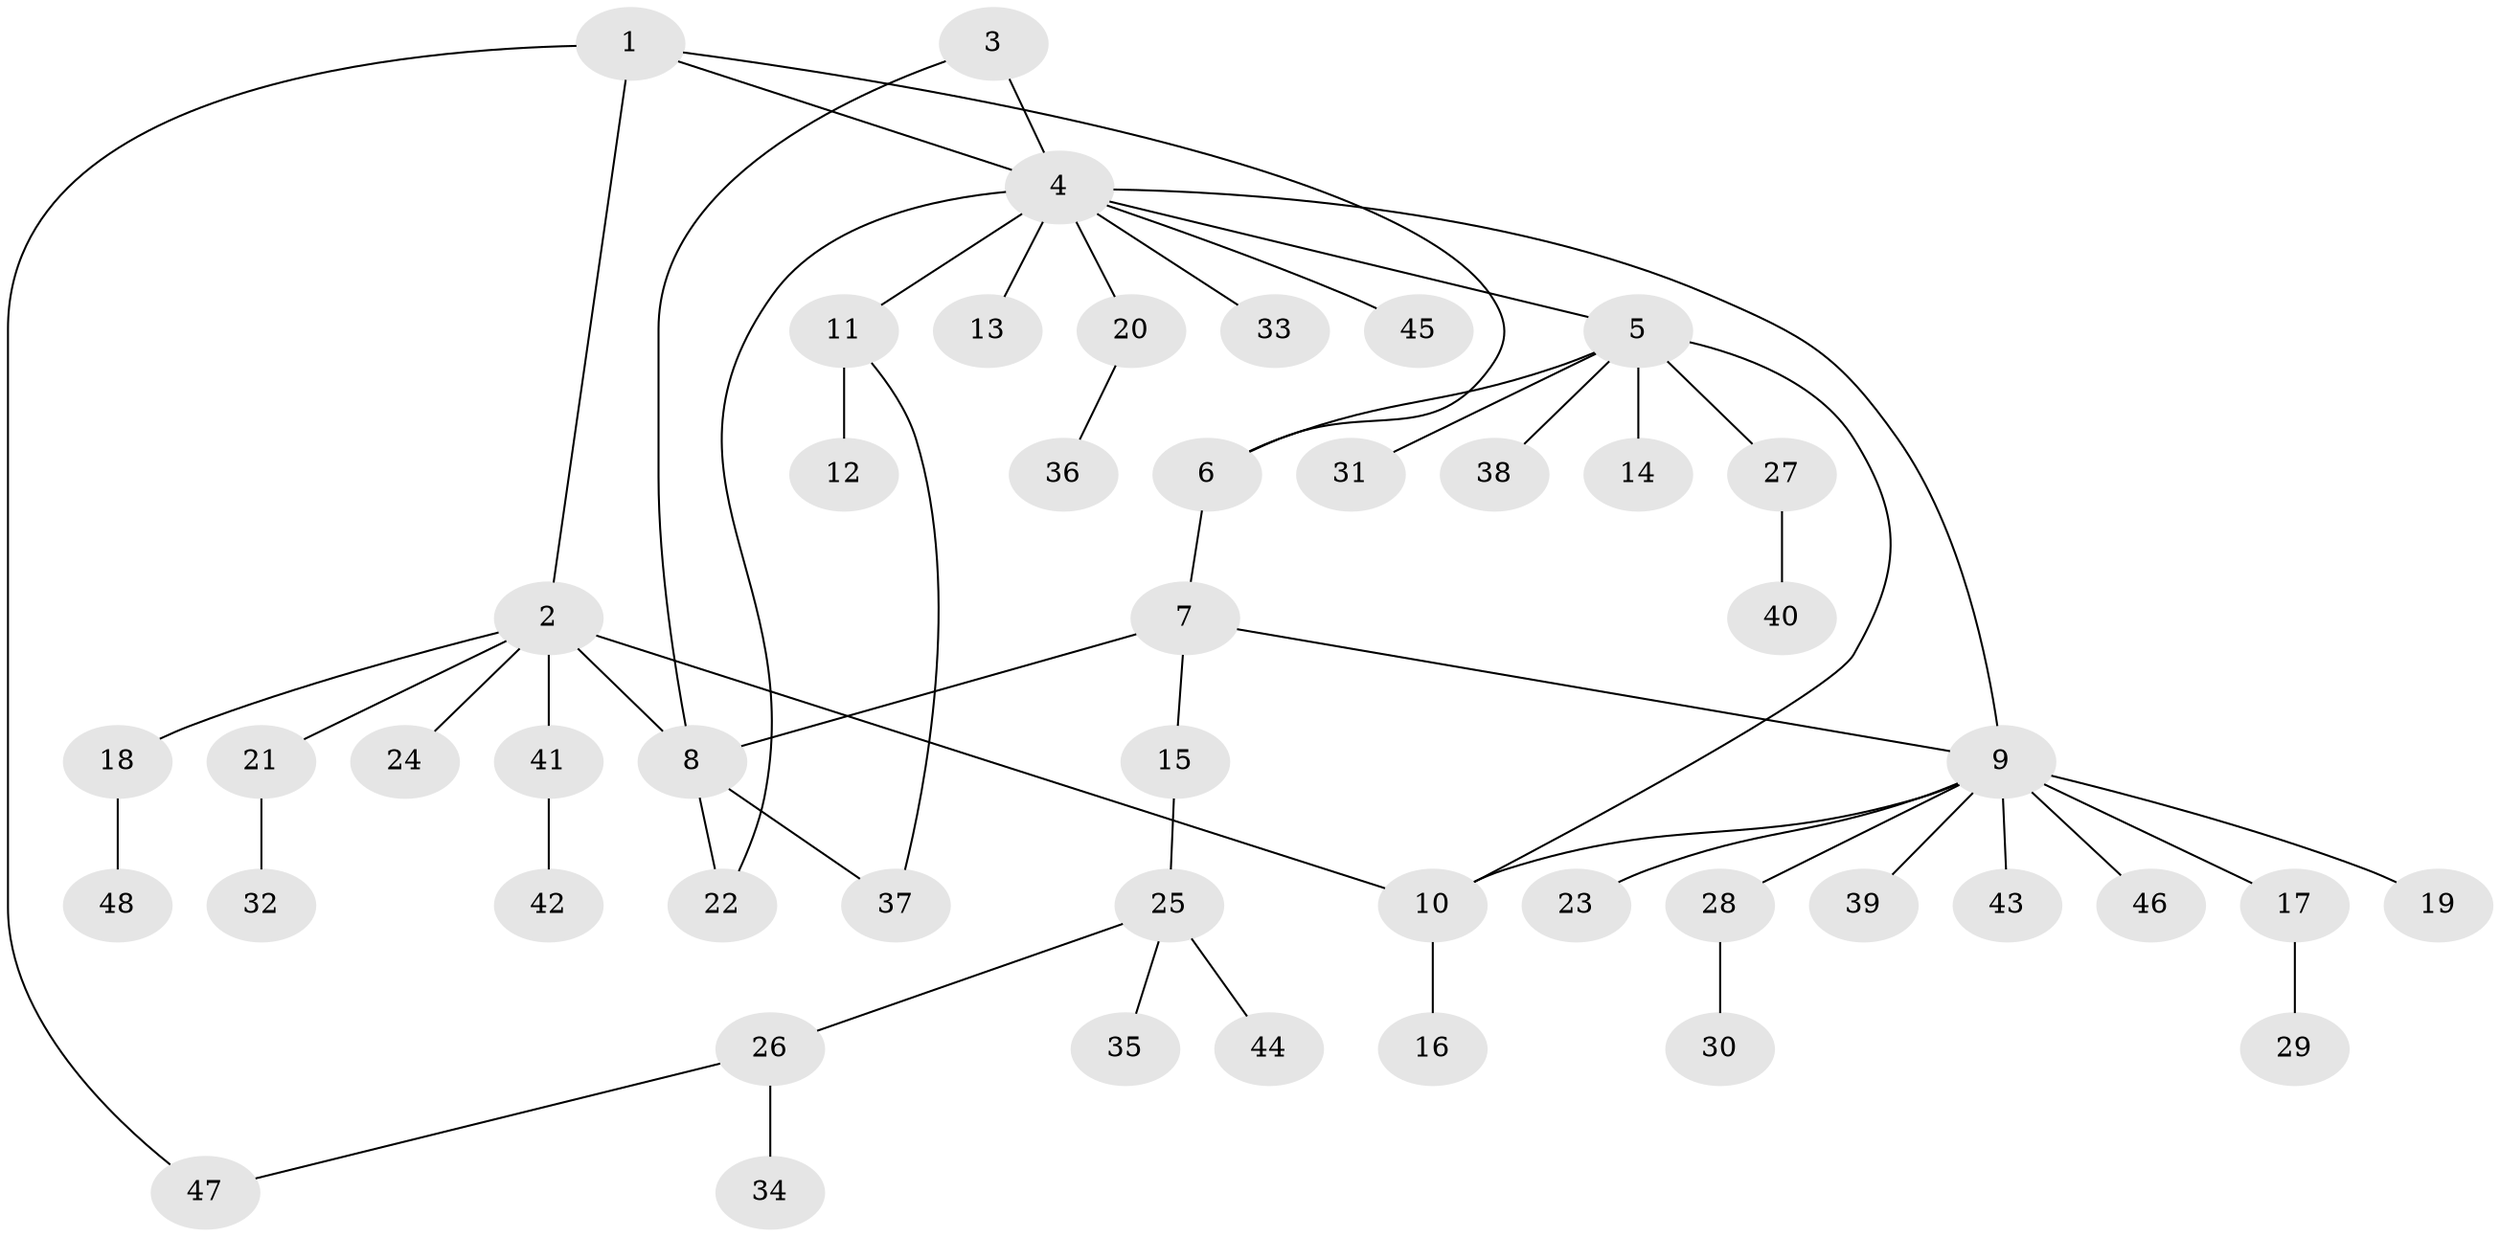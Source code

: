 // coarse degree distribution, {11: 0.030303030303030304, 6: 0.030303030303030304, 2: 0.18181818181818182, 7: 0.06060606060606061, 9: 0.030303030303030304, 3: 0.030303030303030304, 1: 0.6060606060606061, 5: 0.030303030303030304}
// Generated by graph-tools (version 1.1) at 2025/52/02/27/25 19:52:16]
// undirected, 48 vertices, 56 edges
graph export_dot {
graph [start="1"]
  node [color=gray90,style=filled];
  1;
  2;
  3;
  4;
  5;
  6;
  7;
  8;
  9;
  10;
  11;
  12;
  13;
  14;
  15;
  16;
  17;
  18;
  19;
  20;
  21;
  22;
  23;
  24;
  25;
  26;
  27;
  28;
  29;
  30;
  31;
  32;
  33;
  34;
  35;
  36;
  37;
  38;
  39;
  40;
  41;
  42;
  43;
  44;
  45;
  46;
  47;
  48;
  1 -- 2;
  1 -- 4;
  1 -- 6;
  1 -- 47;
  2 -- 8;
  2 -- 10;
  2 -- 18;
  2 -- 21;
  2 -- 24;
  2 -- 41;
  3 -- 4;
  3 -- 8;
  4 -- 5;
  4 -- 9;
  4 -- 11;
  4 -- 13;
  4 -- 20;
  4 -- 22;
  4 -- 33;
  4 -- 45;
  5 -- 6;
  5 -- 10;
  5 -- 14;
  5 -- 27;
  5 -- 31;
  5 -- 38;
  6 -- 7;
  7 -- 8;
  7 -- 9;
  7 -- 15;
  8 -- 22;
  8 -- 37;
  9 -- 10;
  9 -- 17;
  9 -- 19;
  9 -- 23;
  9 -- 28;
  9 -- 39;
  9 -- 43;
  9 -- 46;
  10 -- 16;
  11 -- 12;
  11 -- 37;
  15 -- 25;
  17 -- 29;
  18 -- 48;
  20 -- 36;
  21 -- 32;
  25 -- 26;
  25 -- 35;
  25 -- 44;
  26 -- 34;
  26 -- 47;
  27 -- 40;
  28 -- 30;
  41 -- 42;
}
